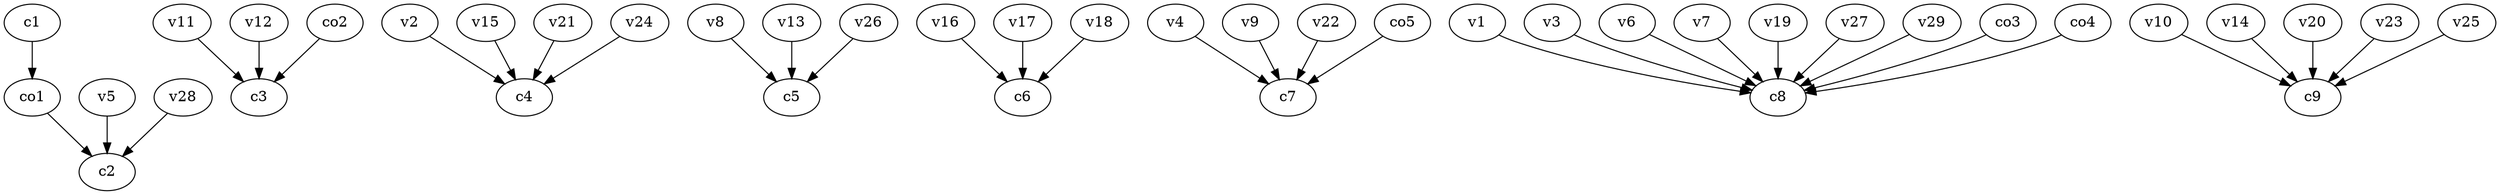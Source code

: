 strict digraph  {
c1;
c2;
c3;
c4;
c5;
c6;
c7;
c8;
c9;
v1;
v2;
v3;
v4;
v5;
v6;
v7;
v8;
v9;
v10;
v11;
v12;
v13;
v14;
v15;
v16;
v17;
v18;
v19;
v20;
v21;
v22;
v23;
v24;
v25;
v26;
v27;
v28;
v29;
co1;
co2;
co3;
co4;
co5;
c1 -> co1  [weight=1];
v1 -> c8  [weight=1];
v2 -> c4  [weight=1];
v3 -> c8  [weight=1];
v4 -> c7  [weight=1];
v5 -> c2  [weight=1];
v6 -> c8  [weight=1];
v7 -> c8  [weight=1];
v8 -> c5  [weight=1];
v9 -> c7  [weight=1];
v10 -> c9  [weight=1];
v11 -> c3  [weight=1];
v12 -> c3  [weight=1];
v13 -> c5  [weight=1];
v14 -> c9  [weight=1];
v15 -> c4  [weight=1];
v16 -> c6  [weight=1];
v17 -> c6  [weight=1];
v18 -> c6  [weight=1];
v19 -> c8  [weight=1];
v20 -> c9  [weight=1];
v21 -> c4  [weight=1];
v22 -> c7  [weight=1];
v23 -> c9  [weight=1];
v24 -> c4  [weight=1];
v25 -> c9  [weight=1];
v26 -> c5  [weight=1];
v27 -> c8  [weight=1];
v28 -> c2  [weight=1];
v29 -> c8  [weight=1];
co1 -> c2  [weight=1];
co2 -> c3  [weight=1];
co3 -> c8  [weight=1];
co4 -> c8  [weight=1];
co5 -> c7  [weight=1];
}
